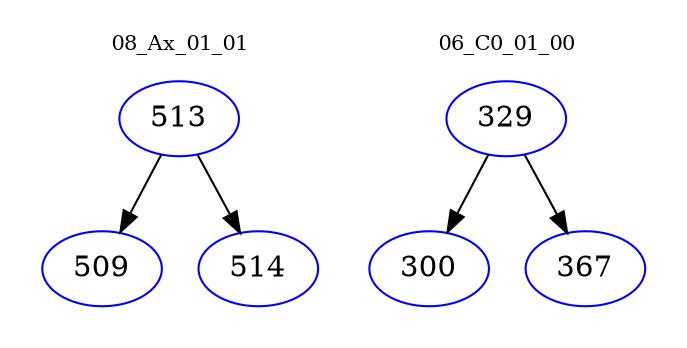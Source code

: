 digraph{
subgraph cluster_0 {
color = white
label = "08_Ax_01_01";
fontsize=10;
T0_513 [label="513", color="blue"]
T0_513 -> T0_509 [color="black"]
T0_509 [label="509", color="blue"]
T0_513 -> T0_514 [color="black"]
T0_514 [label="514", color="blue"]
}
subgraph cluster_1 {
color = white
label = "06_C0_01_00";
fontsize=10;
T1_329 [label="329", color="blue"]
T1_329 -> T1_300 [color="black"]
T1_300 [label="300", color="blue"]
T1_329 -> T1_367 [color="black"]
T1_367 [label="367", color="blue"]
}
}
